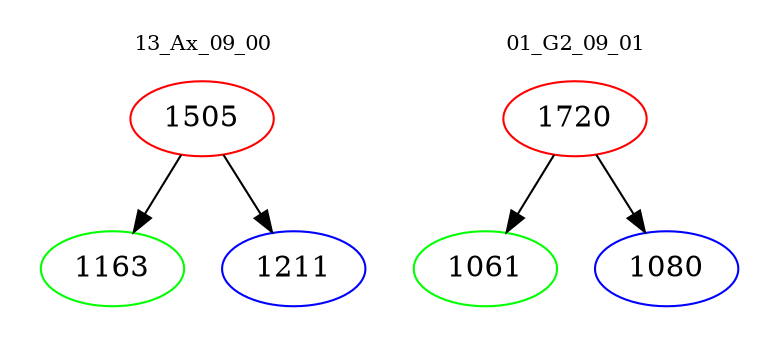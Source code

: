 digraph{
subgraph cluster_0 {
color = white
label = "13_Ax_09_00";
fontsize=10;
T0_1505 [label="1505", color="red"]
T0_1505 -> T0_1163 [color="black"]
T0_1163 [label="1163", color="green"]
T0_1505 -> T0_1211 [color="black"]
T0_1211 [label="1211", color="blue"]
}
subgraph cluster_1 {
color = white
label = "01_G2_09_01";
fontsize=10;
T1_1720 [label="1720", color="red"]
T1_1720 -> T1_1061 [color="black"]
T1_1061 [label="1061", color="green"]
T1_1720 -> T1_1080 [color="black"]
T1_1080 [label="1080", color="blue"]
}
}
